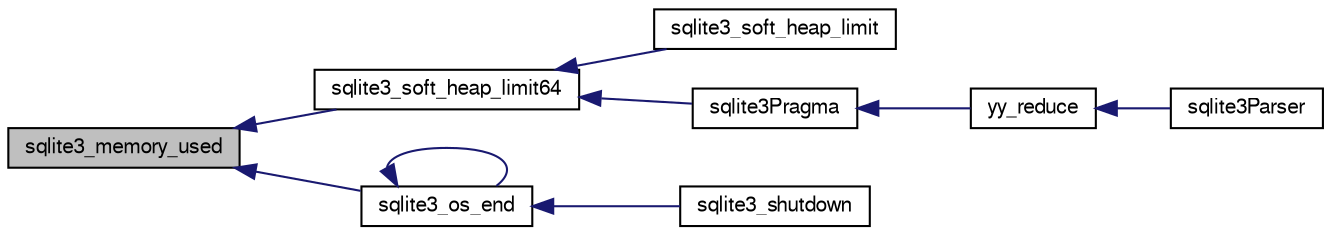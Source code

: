 digraph "sqlite3_memory_used"
{
  edge [fontname="FreeSans",fontsize="10",labelfontname="FreeSans",labelfontsize="10"];
  node [fontname="FreeSans",fontsize="10",shape=record];
  rankdir="LR";
  Node43574 [label="sqlite3_memory_used",height=0.2,width=0.4,color="black", fillcolor="grey75", style="filled", fontcolor="black"];
  Node43574 -> Node43575 [dir="back",color="midnightblue",fontsize="10",style="solid",fontname="FreeSans"];
  Node43575 [label="sqlite3_soft_heap_limit64",height=0.2,width=0.4,color="black", fillcolor="white", style="filled",URL="$sqlite3_8h.html#ab37b3a4d1652e3acb2c43d1252e6b852"];
  Node43575 -> Node43576 [dir="back",color="midnightblue",fontsize="10",style="solid",fontname="FreeSans"];
  Node43576 [label="sqlite3_soft_heap_limit",height=0.2,width=0.4,color="black", fillcolor="white", style="filled",URL="$sqlite3_8h.html#a18c3472581de3072201723e798524fdc"];
  Node43575 -> Node43577 [dir="back",color="midnightblue",fontsize="10",style="solid",fontname="FreeSans"];
  Node43577 [label="sqlite3Pragma",height=0.2,width=0.4,color="black", fillcolor="white", style="filled",URL="$sqlite3_8c.html#a111391370f58f8e6a6eca51fd34d62ed"];
  Node43577 -> Node43578 [dir="back",color="midnightblue",fontsize="10",style="solid",fontname="FreeSans"];
  Node43578 [label="yy_reduce",height=0.2,width=0.4,color="black", fillcolor="white", style="filled",URL="$sqlite3_8c.html#a7c419a9b25711c666a9a2449ef377f14"];
  Node43578 -> Node43579 [dir="back",color="midnightblue",fontsize="10",style="solid",fontname="FreeSans"];
  Node43579 [label="sqlite3Parser",height=0.2,width=0.4,color="black", fillcolor="white", style="filled",URL="$sqlite3_8c.html#a0327d71a5fabe0b6a343d78a2602e72a"];
  Node43574 -> Node43580 [dir="back",color="midnightblue",fontsize="10",style="solid",fontname="FreeSans"];
  Node43580 [label="sqlite3_os_end",height=0.2,width=0.4,color="black", fillcolor="white", style="filled",URL="$sqlite3_8h.html#a2288c95881ecca13d994e42b6a958906"];
  Node43580 -> Node43580 [dir="back",color="midnightblue",fontsize="10",style="solid",fontname="FreeSans"];
  Node43580 -> Node43581 [dir="back",color="midnightblue",fontsize="10",style="solid",fontname="FreeSans"];
  Node43581 [label="sqlite3_shutdown",height=0.2,width=0.4,color="black", fillcolor="white", style="filled",URL="$sqlite3_8h.html#aeaf9947fe863ba3d3aca061475e3af2e"];
}
